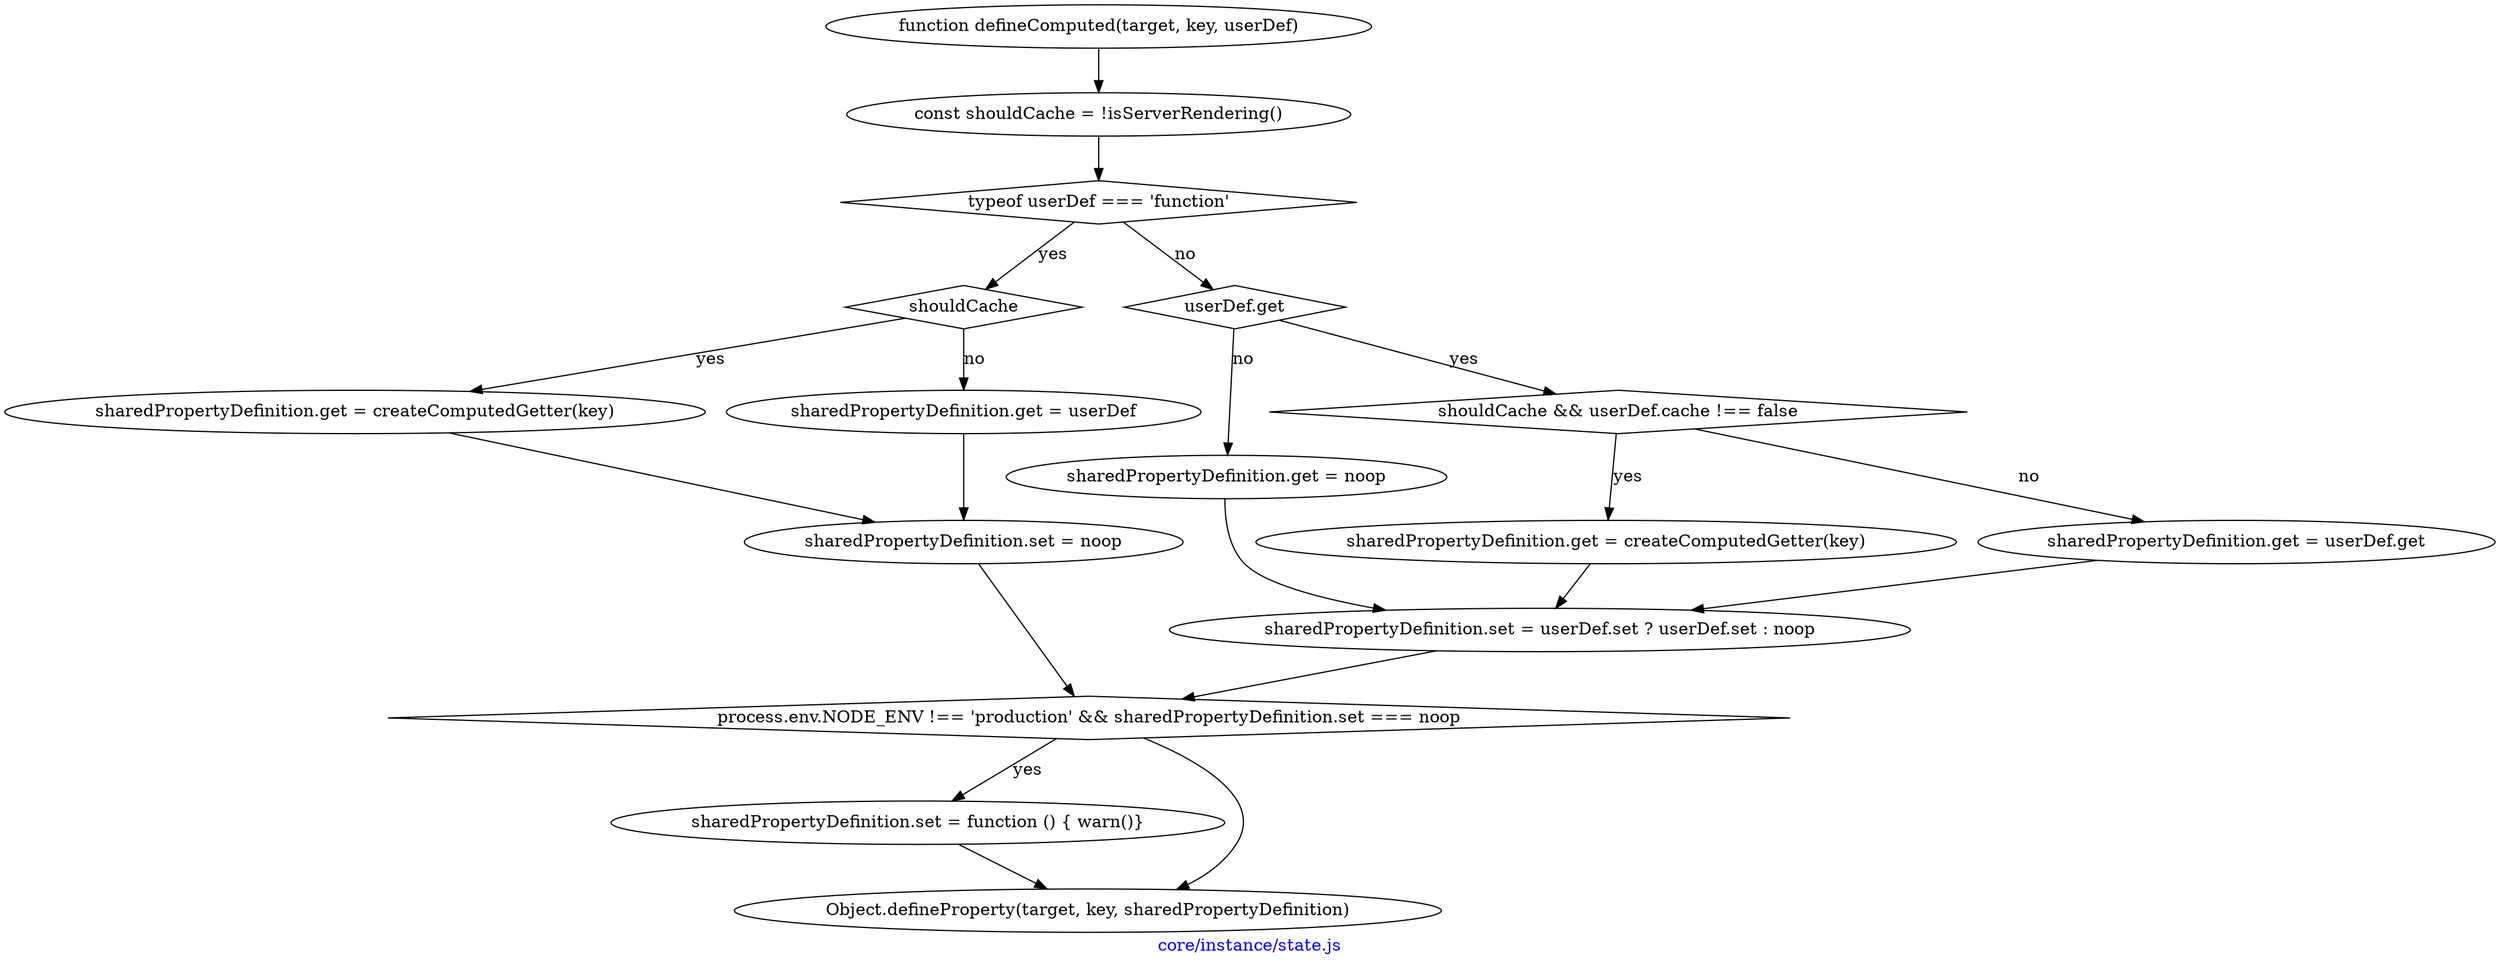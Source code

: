 digraph G {
    graph [
        label="core/instance/state.js"
        fontcolor=blue
    ]
    start [
        label="function defineComputed(target, key, userDef)"
    ]
    shouldCache [
        label="const shouldCache = !isServerRendering()"
    ]
    start -> shouldCache
    userDefIsFunction [
        label="typeof userDef === 'function'"
        shape=diamond
    ]
    shouldCache -> userDefIsFunction
    createComputedGetter [
        label="sharedPropertyDefinition.get = createComputedGetter(key)"
    ]
    shouldCache1 [
        label="shouldCache"
        shape=diamond
    ]
    userDefIsFunction -> shouldCache1 [label="yes"]
    shouldCache1 -> createComputedGetter [label="yes"]
    setGet [
        label="sharedPropertyDefinition.get = userDef"
    ]
    shouldCache1 -> setGet [label="no"]

    setSet0 [
        label="sharedPropertyDefinition.set = noop"
    ]
    createComputedGetter -> setSet0
    setGet -> setSet0
    userGetExist [
        label="userDef.get"
        shape=diamond
    ]
    userDefIsFunction -> userGetExist [label="no"]

    setGetBeNoop [
        label="sharedPropertyDefinition.get = noop"
    ]
    userGetExist -> setGetBeNoop [label="no"]

    cache [
        label="shouldCache && userDef.cache !== false"
        shape=diamond
    ]
    userGetExist -> cache [label="yes"]
    setGet1 [
        label="sharedPropertyDefinition.get = createComputedGetter(key)"
    ]
    cache -> setGet1 [label="yes"]
    setGet2 [
        label="sharedPropertyDefinition.get = userDef.get"
    ]
    cache -> setGet2 [label="no"]

    setSet1 [
        label="sharedPropertyDefinition.set = userDef.set ? userDef.set : noop"
    ]
    setGet1 -> setSet1
    setGet2 -> setSet1
    setGetBeNoop -> setSet1
    notProduction [
        label="process.env.NODE_ENV !== 'production' && sharedPropertyDefinition.set === noop"
        shape=diamond
    ]
    setSet0 -> notProduction
    setSet1 -> notProduction
    setSet2 [
        label="sharedPropertyDefinition.set = function () { warn()}"
    ]
    notProduction -> setSet2 [label="yes"]
    def [
        label="Object.defineProperty(target, key, sharedPropertyDefinition)"
    ]
    setSet2 -> def
    notProduction -> def

    // subgraph cluster_createComputedGetter {
    //     graph[style=dotted]

    //     label="createComputedGetter(key)"

    //     returnFunc [
    //         label="return function computedGetter () {"
    //     ]
    // }

    // subgraph cluster_computedGetter {
    //     graph[style=dotted]

    //     getWatcher [
    //         label="watcher = this._computedWatchers && this._computedWatchers[key]"
    //     ]


    //     watcherExist [
    //         label="watcher"
    //         shape=diamond
    //     ]
    //     getWatcher -> watcherExist

    //     watcherIsDirty [
    //         label="watcher.dirty"
    //         shape=diamond
    //     ]
    //     watcherExist -> watcherIsDirty [label="yes"]

    //     evaluate [
    //         label="watcher.evaluate()"
    //     ]
    //     watcherIsDirty -> evaluate [label="yes"]

    //     depTarget [
    //         label="Dep.target"
    //         shape=diamond
    //     ]
    //     depend [
    //         label="warcher.depend()"
    //     ]
    //     watcherExist -> depTarget [label="yes"]
    //     depTarget -> depend [label="yes"]
    //     evaluate -> return
    //     depend -> return
    //     depTarget -> return
    //     watcherIsDirty -> return
    // }
}